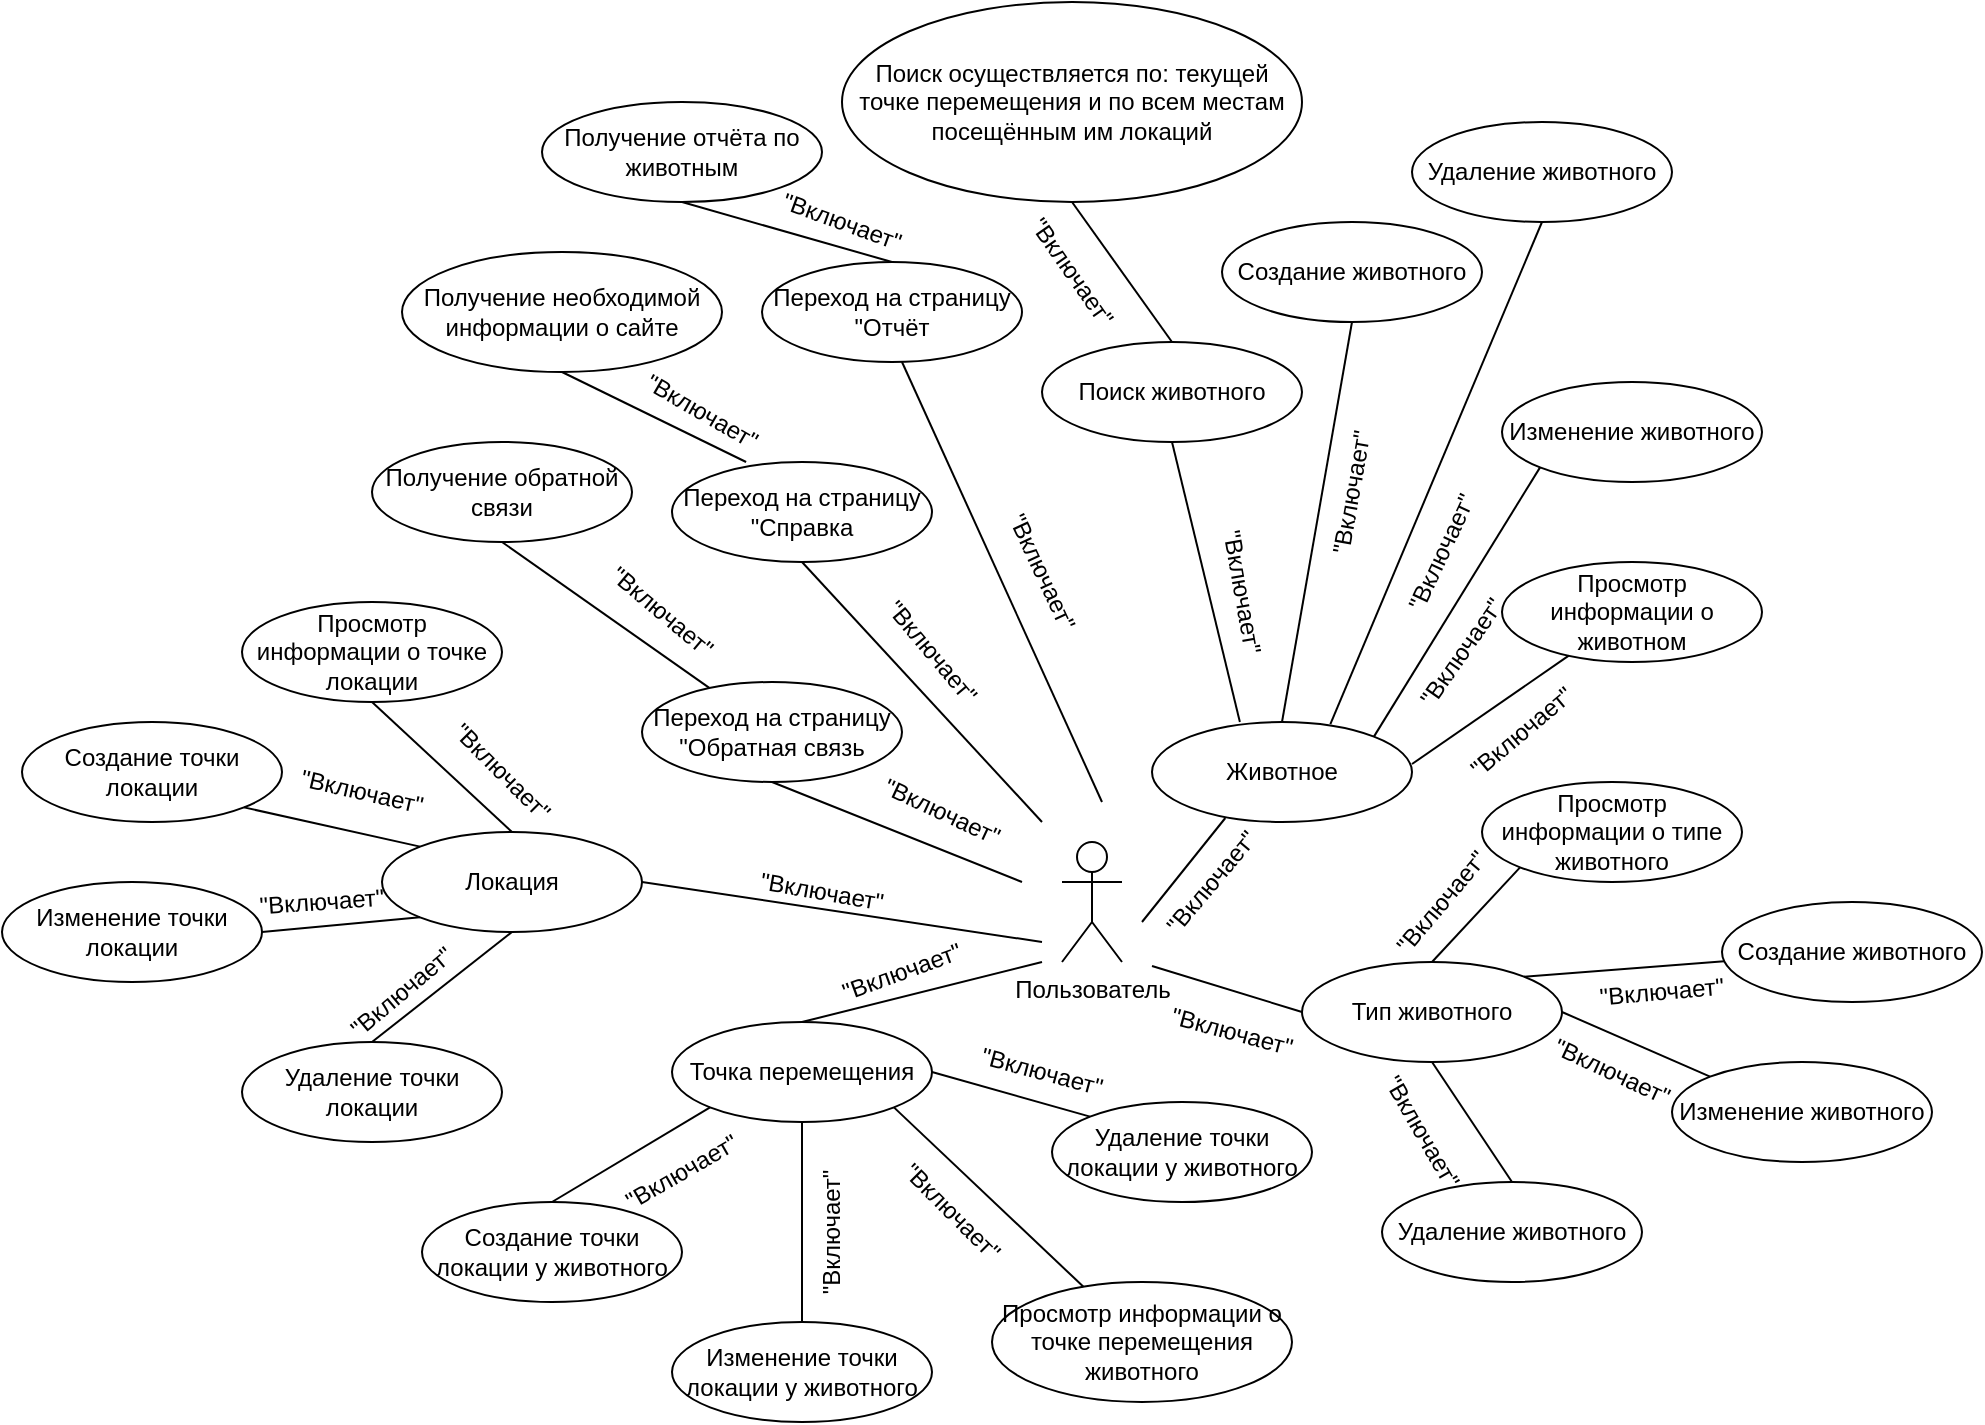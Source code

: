 <mxfile version="21.3.7" type="device">
  <diagram name="Страница 1" id="AlWjFvV_yQSTGhxQlN06">
    <mxGraphModel dx="1434" dy="1923" grid="1" gridSize="10" guides="1" tooltips="1" connect="1" arrows="1" fold="1" page="1" pageScale="1" pageWidth="827" pageHeight="1169" math="0" shadow="0">
      <root>
        <mxCell id="0" />
        <mxCell id="1" parent="0" />
        <mxCell id="DFxk23uKk1N8A2w4wF_O-1" value="Пользователь" style="shape=umlActor;verticalLabelPosition=bottom;verticalAlign=top;html=1;outlineConnect=0;" parent="1" vertex="1">
          <mxGeometry x="840" y="120" width="30" height="60" as="geometry" />
        </mxCell>
        <mxCell id="sWBcIhw8JRlHLq3hAACJ-28" value="Животное" style="ellipse;whiteSpace=wrap;html=1;" parent="1" vertex="1">
          <mxGeometry x="885" y="60" width="130" height="50" as="geometry" />
        </mxCell>
        <mxCell id="sWBcIhw8JRlHLq3hAACJ-43" value="Просмотр информации о животном" style="ellipse;whiteSpace=wrap;html=1;" parent="1" vertex="1">
          <mxGeometry x="1060" y="-20" width="130" height="50" as="geometry" />
        </mxCell>
        <mxCell id="sWBcIhw8JRlHLq3hAACJ-44" value="&quot;Включает&quot;" style="text;html=1;strokeColor=none;fillColor=none;align=center;verticalAlign=middle;whiteSpace=wrap;rounded=0;rotation=-50;" parent="1" vertex="1">
          <mxGeometry x="885" y="125" width="60" height="30" as="geometry" />
        </mxCell>
        <mxCell id="sWBcIhw8JRlHLq3hAACJ-45" value="" style="endArrow=none;html=1;rounded=0;exitX=0.282;exitY=0.96;exitDx=0;exitDy=0;exitPerimeter=0;" parent="1" source="sWBcIhw8JRlHLq3hAACJ-28" edge="1">
          <mxGeometry width="50" height="50" relative="1" as="geometry">
            <mxPoint x="940" y="100" as="sourcePoint" />
            <mxPoint x="880" y="160" as="targetPoint" />
          </mxGeometry>
        </mxCell>
        <mxCell id="sWBcIhw8JRlHLq3hAACJ-47" value="" style="endArrow=none;html=1;rounded=0;" parent="1" source="sWBcIhw8JRlHLq3hAACJ-43" edge="1">
          <mxGeometry width="50" height="50" relative="1" as="geometry">
            <mxPoint x="1057" y="29" as="sourcePoint" />
            <mxPoint x="1015" y="81" as="targetPoint" />
          </mxGeometry>
        </mxCell>
        <mxCell id="sWBcIhw8JRlHLq3hAACJ-50" value="&quot;Включает&quot;" style="text;html=1;strokeColor=none;fillColor=none;align=center;verticalAlign=middle;whiteSpace=wrap;rounded=0;rotation=-40;" parent="1" vertex="1">
          <mxGeometry x="1040" y="50" width="60" height="30" as="geometry" />
        </mxCell>
        <mxCell id="sWBcIhw8JRlHLq3hAACJ-51" value="Поиск животного" style="ellipse;whiteSpace=wrap;html=1;" parent="1" vertex="1">
          <mxGeometry x="830" y="-130" width="130" height="50" as="geometry" />
        </mxCell>
        <mxCell id="sWBcIhw8JRlHLq3hAACJ-52" value="Удаление животного" style="ellipse;whiteSpace=wrap;html=1;" parent="1" vertex="1">
          <mxGeometry x="1015" y="-240" width="130" height="50" as="geometry" />
        </mxCell>
        <mxCell id="sWBcIhw8JRlHLq3hAACJ-53" value="Создание животного" style="ellipse;whiteSpace=wrap;html=1;" parent="1" vertex="1">
          <mxGeometry x="920" y="-190" width="130" height="50" as="geometry" />
        </mxCell>
        <mxCell id="sWBcIhw8JRlHLq3hAACJ-54" value="Изменение животного" style="ellipse;whiteSpace=wrap;html=1;" parent="1" vertex="1">
          <mxGeometry x="1060" y="-110" width="130" height="50" as="geometry" />
        </mxCell>
        <mxCell id="sWBcIhw8JRlHLq3hAACJ-56" value="" style="endArrow=none;html=1;rounded=0;entryX=0.338;entryY=0;entryDx=0;entryDy=0;entryPerimeter=0;exitX=0.5;exitY=1;exitDx=0;exitDy=0;" parent="1" source="sWBcIhw8JRlHLq3hAACJ-51" target="sWBcIhw8JRlHLq3hAACJ-28" edge="1">
          <mxGeometry width="50" height="50" relative="1" as="geometry">
            <mxPoint x="1000" y="10" as="sourcePoint" />
            <mxPoint x="922" y="64" as="targetPoint" />
          </mxGeometry>
        </mxCell>
        <mxCell id="sWBcIhw8JRlHLq3hAACJ-58" value="" style="endArrow=none;html=1;rounded=0;entryX=0.5;entryY=0;entryDx=0;entryDy=0;exitX=0.5;exitY=1;exitDx=0;exitDy=0;" parent="1" source="sWBcIhw8JRlHLq3hAACJ-53" target="sWBcIhw8JRlHLq3hAACJ-28" edge="1">
          <mxGeometry width="50" height="50" relative="1" as="geometry">
            <mxPoint x="990" y="-140" as="sourcePoint" />
            <mxPoint x="1045" y="111" as="targetPoint" />
          </mxGeometry>
        </mxCell>
        <mxCell id="sWBcIhw8JRlHLq3hAACJ-60" value="" style="endArrow=none;html=1;rounded=0;entryX=0.686;entryY=0.022;entryDx=0;entryDy=0;exitX=0.5;exitY=1;exitDx=0;exitDy=0;entryPerimeter=0;" parent="1" source="sWBcIhw8JRlHLq3hAACJ-52" target="sWBcIhw8JRlHLq3hAACJ-28" edge="1">
          <mxGeometry width="50" height="50" relative="1" as="geometry">
            <mxPoint x="995" y="-130" as="sourcePoint" />
            <mxPoint x="977" y="71" as="targetPoint" />
          </mxGeometry>
        </mxCell>
        <mxCell id="sWBcIhw8JRlHLq3hAACJ-61" value="" style="endArrow=none;html=1;rounded=0;entryX=1;entryY=0;entryDx=0;entryDy=0;exitX=0;exitY=1;exitDx=0;exitDy=0;" parent="1" source="sWBcIhw8JRlHLq3hAACJ-54" target="sWBcIhw8JRlHLq3hAACJ-28" edge="1">
          <mxGeometry width="50" height="50" relative="1" as="geometry">
            <mxPoint x="1090" y="-180" as="sourcePoint" />
            <mxPoint x="981" y="73" as="targetPoint" />
          </mxGeometry>
        </mxCell>
        <mxCell id="sWBcIhw8JRlHLq3hAACJ-65" value="&quot;Включает&quot;" style="text;html=1;strokeColor=none;fillColor=none;align=center;verticalAlign=middle;whiteSpace=wrap;rounded=0;rotation=80;" parent="1" vertex="1">
          <mxGeometry x="900" y="-20" width="60" height="30" as="geometry" />
        </mxCell>
        <mxCell id="sWBcIhw8JRlHLq3hAACJ-70" value="&quot;Включает&quot;" style="text;html=1;strokeColor=none;fillColor=none;align=center;verticalAlign=middle;whiteSpace=wrap;rounded=0;rotation=-65;" parent="1" vertex="1">
          <mxGeometry x="1000" y="-40" width="60" height="30" as="geometry" />
        </mxCell>
        <mxCell id="sWBcIhw8JRlHLq3hAACJ-71" value="&quot;Включает&quot;" style="text;html=1;strokeColor=none;fillColor=none;align=center;verticalAlign=middle;whiteSpace=wrap;rounded=0;rotation=-55;" parent="1" vertex="1">
          <mxGeometry x="1010" y="10" width="60" height="30" as="geometry" />
        </mxCell>
        <mxCell id="sWBcIhw8JRlHLq3hAACJ-77" value="Поиск осуществляется по: текущей точке перемещения и по всем местам посещённым им локаций" style="ellipse;whiteSpace=wrap;html=1;" parent="1" vertex="1">
          <mxGeometry x="730" y="-300" width="230" height="100" as="geometry" />
        </mxCell>
        <mxCell id="sWBcIhw8JRlHLq3hAACJ-78" value="" style="endArrow=none;html=1;rounded=0;entryX=0.5;entryY=0;entryDx=0;entryDy=0;exitX=0.5;exitY=1;exitDx=0;exitDy=0;" parent="1" source="sWBcIhw8JRlHLq3hAACJ-77" target="sWBcIhw8JRlHLq3hAACJ-51" edge="1">
          <mxGeometry width="50" height="50" relative="1" as="geometry">
            <mxPoint x="815" y="-170" as="sourcePoint" />
            <mxPoint x="849" y="-30" as="targetPoint" />
          </mxGeometry>
        </mxCell>
        <mxCell id="kHsEzfDUYx1Xh5ohAl7D-1" value="&quot;Включает&quot;" style="text;html=1;strokeColor=none;fillColor=none;align=center;verticalAlign=middle;whiteSpace=wrap;rounded=0;rotation=55;" parent="1" vertex="1">
          <mxGeometry x="815" y="-180" width="60" height="30" as="geometry" />
        </mxCell>
        <mxCell id="kHsEzfDUYx1Xh5ohAl7D-2" value="&quot;Включает&quot;" style="text;html=1;strokeColor=none;fillColor=none;align=center;verticalAlign=middle;whiteSpace=wrap;rounded=0;rotation=-80;" parent="1" vertex="1">
          <mxGeometry x="955" y="-70" width="60" height="30" as="geometry" />
        </mxCell>
        <mxCell id="kHsEzfDUYx1Xh5ohAl7D-3" value="Тип животного" style="ellipse;whiteSpace=wrap;html=1;" parent="1" vertex="1">
          <mxGeometry x="960" y="180" width="130" height="50" as="geometry" />
        </mxCell>
        <mxCell id="kHsEzfDUYx1Xh5ohAl7D-4" value="" style="endArrow=none;html=1;rounded=0;exitX=0;exitY=0.5;exitDx=0;exitDy=0;" parent="1" source="kHsEzfDUYx1Xh5ohAl7D-3" edge="1">
          <mxGeometry width="50" height="50" relative="1" as="geometry">
            <mxPoint x="927" y="130" as="sourcePoint" />
            <mxPoint x="885" y="182" as="targetPoint" />
          </mxGeometry>
        </mxCell>
        <mxCell id="kHsEzfDUYx1Xh5ohAl7D-5" value="&quot;Включает&quot;" style="text;html=1;strokeColor=none;fillColor=none;align=center;verticalAlign=middle;whiteSpace=wrap;rounded=0;rotation=15;" parent="1" vertex="1">
          <mxGeometry x="895" y="200" width="60" height="30" as="geometry" />
        </mxCell>
        <mxCell id="kHsEzfDUYx1Xh5ohAl7D-6" value="" style="endArrow=none;html=1;rounded=0;exitX=0;exitY=1;exitDx=0;exitDy=0;entryX=0.5;entryY=0;entryDx=0;entryDy=0;" parent="1" source="kHsEzfDUYx1Xh5ohAl7D-7" target="kHsEzfDUYx1Xh5ohAl7D-3" edge="1">
          <mxGeometry width="50" height="50" relative="1" as="geometry">
            <mxPoint x="1220" y="140" as="sourcePoint" />
            <mxPoint x="1160" y="200" as="targetPoint" />
          </mxGeometry>
        </mxCell>
        <mxCell id="kHsEzfDUYx1Xh5ohAl7D-7" value="Просмотр информации о типе животного" style="ellipse;whiteSpace=wrap;html=1;" parent="1" vertex="1">
          <mxGeometry x="1050" y="90" width="130" height="50" as="geometry" />
        </mxCell>
        <mxCell id="kHsEzfDUYx1Xh5ohAl7D-8" value="&quot;Включает&quot;" style="text;html=1;strokeColor=none;fillColor=none;align=center;verticalAlign=middle;whiteSpace=wrap;rounded=0;rotation=-50;" parent="1" vertex="1">
          <mxGeometry x="1000" y="135" width="60" height="30" as="geometry" />
        </mxCell>
        <mxCell id="kHsEzfDUYx1Xh5ohAl7D-11" value="Создание животного" style="ellipse;whiteSpace=wrap;html=1;" parent="1" vertex="1">
          <mxGeometry x="1170" y="150" width="130" height="50" as="geometry" />
        </mxCell>
        <mxCell id="kHsEzfDUYx1Xh5ohAl7D-12" value="Изменение животного" style="ellipse;whiteSpace=wrap;html=1;" parent="1" vertex="1">
          <mxGeometry x="1145" y="230" width="130" height="50" as="geometry" />
        </mxCell>
        <mxCell id="kHsEzfDUYx1Xh5ohAl7D-13" value="Удаление животного" style="ellipse;whiteSpace=wrap;html=1;" parent="1" vertex="1">
          <mxGeometry x="1000" y="290" width="130" height="50" as="geometry" />
        </mxCell>
        <mxCell id="kHsEzfDUYx1Xh5ohAl7D-15" value="" style="endArrow=none;html=1;rounded=0;exitX=0.5;exitY=0;exitDx=0;exitDy=0;entryX=0.5;entryY=1;entryDx=0;entryDy=0;" parent="1" source="kHsEzfDUYx1Xh5ohAl7D-13" target="kHsEzfDUYx1Xh5ohAl7D-3" edge="1">
          <mxGeometry width="50" height="50" relative="1" as="geometry">
            <mxPoint x="1090" y="280" as="sourcePoint" />
            <mxPoint x="1015" y="257" as="targetPoint" />
          </mxGeometry>
        </mxCell>
        <mxCell id="kHsEzfDUYx1Xh5ohAl7D-16" value="" style="endArrow=none;html=1;rounded=0;exitX=0;exitY=0;exitDx=0;exitDy=0;entryX=1;entryY=0.5;entryDx=0;entryDy=0;" parent="1" source="kHsEzfDUYx1Xh5ohAl7D-12" target="kHsEzfDUYx1Xh5ohAl7D-3" edge="1">
          <mxGeometry width="50" height="50" relative="1" as="geometry">
            <mxPoint x="1055" y="280" as="sourcePoint" />
            <mxPoint x="1035" y="240" as="targetPoint" />
          </mxGeometry>
        </mxCell>
        <mxCell id="kHsEzfDUYx1Xh5ohAl7D-17" value="" style="endArrow=none;html=1;rounded=0;entryX=1;entryY=0;entryDx=0;entryDy=0;" parent="1" source="kHsEzfDUYx1Xh5ohAl7D-11" target="kHsEzfDUYx1Xh5ohAl7D-3" edge="1">
          <mxGeometry width="50" height="50" relative="1" as="geometry">
            <mxPoint x="1117.5" y="173" as="sourcePoint" />
            <mxPoint x="1042.5" y="150" as="targetPoint" />
          </mxGeometry>
        </mxCell>
        <mxCell id="kHsEzfDUYx1Xh5ohAl7D-18" value="&quot;Включает&quot;" style="text;html=1;strokeColor=none;fillColor=none;align=center;verticalAlign=middle;whiteSpace=wrap;rounded=0;rotation=-5;" parent="1" vertex="1">
          <mxGeometry x="1110" y="180" width="60" height="30" as="geometry" />
        </mxCell>
        <mxCell id="kHsEzfDUYx1Xh5ohAl7D-19" value="&quot;Включает&quot;" style="text;html=1;strokeColor=none;fillColor=none;align=center;verticalAlign=middle;whiteSpace=wrap;rounded=0;rotation=60;" parent="1" vertex="1">
          <mxGeometry x="990" y="250" width="60" height="30" as="geometry" />
        </mxCell>
        <mxCell id="kHsEzfDUYx1Xh5ohAl7D-20" value="&quot;Включает&quot;" style="text;html=1;strokeColor=none;fillColor=none;align=center;verticalAlign=middle;whiteSpace=wrap;rounded=0;rotation=25;" parent="1" vertex="1">
          <mxGeometry x="1085" y="220" width="60" height="30" as="geometry" />
        </mxCell>
        <mxCell id="kHsEzfDUYx1Xh5ohAl7D-21" value="Локация" style="ellipse;whiteSpace=wrap;html=1;" parent="1" vertex="1">
          <mxGeometry x="500" y="115" width="130" height="50" as="geometry" />
        </mxCell>
        <mxCell id="kHsEzfDUYx1Xh5ohAl7D-22" value="" style="endArrow=none;html=1;rounded=0;exitX=1;exitY=0.5;exitDx=0;exitDy=0;" parent="1" source="kHsEzfDUYx1Xh5ohAl7D-21" edge="1">
          <mxGeometry width="50" height="50" relative="1" as="geometry">
            <mxPoint x="875" y="135" as="sourcePoint" />
            <mxPoint x="830" y="170" as="targetPoint" />
          </mxGeometry>
        </mxCell>
        <mxCell id="kHsEzfDUYx1Xh5ohAl7D-24" value="Просмотр информации о точке локации" style="ellipse;whiteSpace=wrap;html=1;" parent="1" vertex="1">
          <mxGeometry x="430" width="130" height="50" as="geometry" />
        </mxCell>
        <mxCell id="kHsEzfDUYx1Xh5ohAl7D-25" value="Создание точки локации" style="ellipse;whiteSpace=wrap;html=1;" parent="1" vertex="1">
          <mxGeometry x="320" y="60" width="130" height="50" as="geometry" />
        </mxCell>
        <mxCell id="kHsEzfDUYx1Xh5ohAl7D-26" value="Изменение точки локации" style="ellipse;whiteSpace=wrap;html=1;" parent="1" vertex="1">
          <mxGeometry x="310" y="140" width="130" height="50" as="geometry" />
        </mxCell>
        <mxCell id="kHsEzfDUYx1Xh5ohAl7D-27" value="Удаление точки локации" style="ellipse;whiteSpace=wrap;html=1;" parent="1" vertex="1">
          <mxGeometry x="430" y="220" width="130" height="50" as="geometry" />
        </mxCell>
        <mxCell id="kHsEzfDUYx1Xh5ohAl7D-28" value="" style="endArrow=none;html=1;rounded=0;entryX=0.5;entryY=1;entryDx=0;entryDy=0;exitX=0.5;exitY=0;exitDx=0;exitDy=0;" parent="1" source="kHsEzfDUYx1Xh5ohAl7D-21" target="kHsEzfDUYx1Xh5ohAl7D-24" edge="1">
          <mxGeometry width="50" height="50" relative="1" as="geometry">
            <mxPoint x="660" y="130" as="sourcePoint" />
            <mxPoint x="580" y="60" as="targetPoint" />
          </mxGeometry>
        </mxCell>
        <mxCell id="kHsEzfDUYx1Xh5ohAl7D-30" value="&quot;Включает&quot;" style="text;html=1;strokeColor=none;fillColor=none;align=center;verticalAlign=middle;whiteSpace=wrap;rounded=0;rotation=45;" parent="1" vertex="1">
          <mxGeometry x="530" y="70" width="60" height="30" as="geometry" />
        </mxCell>
        <mxCell id="kHsEzfDUYx1Xh5ohAl7D-32" value="" style="endArrow=none;html=1;rounded=0;entryX=1;entryY=1;entryDx=0;entryDy=0;exitX=0;exitY=0;exitDx=0;exitDy=0;" parent="1" source="kHsEzfDUYx1Xh5ohAl7D-21" target="kHsEzfDUYx1Xh5ohAl7D-25" edge="1">
          <mxGeometry width="50" height="50" relative="1" as="geometry">
            <mxPoint x="575" y="125" as="sourcePoint" />
            <mxPoint x="505" y="60" as="targetPoint" />
          </mxGeometry>
        </mxCell>
        <mxCell id="kHsEzfDUYx1Xh5ohAl7D-33" value="" style="endArrow=none;html=1;rounded=0;entryX=1;entryY=0.5;entryDx=0;entryDy=0;exitX=0;exitY=1;exitDx=0;exitDy=0;" parent="1" source="kHsEzfDUYx1Xh5ohAl7D-21" target="kHsEzfDUYx1Xh5ohAl7D-26" edge="1">
          <mxGeometry width="50" height="50" relative="1" as="geometry">
            <mxPoint x="529" y="132" as="sourcePoint" />
            <mxPoint x="460" y="105" as="targetPoint" />
          </mxGeometry>
        </mxCell>
        <mxCell id="kHsEzfDUYx1Xh5ohAl7D-34" value="" style="endArrow=none;html=1;rounded=0;entryX=0.5;entryY=0;entryDx=0;entryDy=0;exitX=0.5;exitY=1;exitDx=0;exitDy=0;" parent="1" source="kHsEzfDUYx1Xh5ohAl7D-21" target="kHsEzfDUYx1Xh5ohAl7D-27" edge="1">
          <mxGeometry width="50" height="50" relative="1" as="geometry">
            <mxPoint x="529" y="168" as="sourcePoint" />
            <mxPoint x="450" y="215" as="targetPoint" />
          </mxGeometry>
        </mxCell>
        <mxCell id="kHsEzfDUYx1Xh5ohAl7D-35" value="&quot;Включает&quot;" style="text;html=1;strokeColor=none;fillColor=none;align=center;verticalAlign=middle;whiteSpace=wrap;rounded=0;rotation=13;" parent="1" vertex="1">
          <mxGeometry x="460" y="80" width="60" height="30" as="geometry" />
        </mxCell>
        <mxCell id="kHsEzfDUYx1Xh5ohAl7D-36" value="&quot;Включает&quot;" style="text;html=1;strokeColor=none;fillColor=none;align=center;verticalAlign=middle;whiteSpace=wrap;rounded=0;rotation=-4;" parent="1" vertex="1">
          <mxGeometry x="440" y="135" width="60" height="30" as="geometry" />
        </mxCell>
        <mxCell id="kHsEzfDUYx1Xh5ohAl7D-37" value="&quot;Включает&quot;" style="text;html=1;strokeColor=none;fillColor=none;align=center;verticalAlign=middle;whiteSpace=wrap;rounded=0;rotation=-40;" parent="1" vertex="1">
          <mxGeometry x="480" y="180" width="60" height="30" as="geometry" />
        </mxCell>
        <mxCell id="kHsEzfDUYx1Xh5ohAl7D-39" value="" style="endArrow=none;html=1;rounded=0;exitX=0.5;exitY=0;exitDx=0;exitDy=0;" parent="1" source="kHsEzfDUYx1Xh5ohAl7D-40" edge="1">
          <mxGeometry width="50" height="50" relative="1" as="geometry">
            <mxPoint x="710" y="220" as="sourcePoint" />
            <mxPoint x="830" y="180" as="targetPoint" />
          </mxGeometry>
        </mxCell>
        <mxCell id="kHsEzfDUYx1Xh5ohAl7D-40" value="Точка перемещения" style="ellipse;whiteSpace=wrap;html=1;" parent="1" vertex="1">
          <mxGeometry x="645" y="210" width="130" height="50" as="geometry" />
        </mxCell>
        <mxCell id="kHsEzfDUYx1Xh5ohAl7D-41" value="Просмотр информации о точке перемещения животного" style="ellipse;whiteSpace=wrap;html=1;" parent="1" vertex="1">
          <mxGeometry x="805" y="340" width="150" height="60" as="geometry" />
        </mxCell>
        <mxCell id="kHsEzfDUYx1Xh5ohAl7D-42" value="Создание точки локации у животного" style="ellipse;whiteSpace=wrap;html=1;" parent="1" vertex="1">
          <mxGeometry x="520" y="300" width="130" height="50" as="geometry" />
        </mxCell>
        <mxCell id="kHsEzfDUYx1Xh5ohAl7D-43" value="Изменение точки локации у животного" style="ellipse;whiteSpace=wrap;html=1;" parent="1" vertex="1">
          <mxGeometry x="645" y="360" width="130" height="50" as="geometry" />
        </mxCell>
        <mxCell id="kHsEzfDUYx1Xh5ohAl7D-44" value="Удаление точки локации у животного" style="ellipse;whiteSpace=wrap;html=1;" parent="1" vertex="1">
          <mxGeometry x="835" y="250" width="130" height="50" as="geometry" />
        </mxCell>
        <mxCell id="kHsEzfDUYx1Xh5ohAl7D-45" value="" style="endArrow=none;html=1;rounded=0;exitX=0;exitY=1;exitDx=0;exitDy=0;entryX=0.5;entryY=0;entryDx=0;entryDy=0;" parent="1" source="kHsEzfDUYx1Xh5ohAl7D-40" target="kHsEzfDUYx1Xh5ohAl7D-42" edge="1">
          <mxGeometry width="50" height="50" relative="1" as="geometry">
            <mxPoint x="680" y="340" as="sourcePoint" />
            <mxPoint x="800" y="310" as="targetPoint" />
          </mxGeometry>
        </mxCell>
        <mxCell id="kHsEzfDUYx1Xh5ohAl7D-46" value="" style="endArrow=none;html=1;rounded=0;exitX=0.5;exitY=1;exitDx=0;exitDy=0;entryX=0.5;entryY=0;entryDx=0;entryDy=0;" parent="1" source="kHsEzfDUYx1Xh5ohAl7D-40" target="kHsEzfDUYx1Xh5ohAl7D-43" edge="1">
          <mxGeometry width="50" height="50" relative="1" as="geometry">
            <mxPoint x="674" y="263" as="sourcePoint" />
            <mxPoint x="595" y="310" as="targetPoint" />
          </mxGeometry>
        </mxCell>
        <mxCell id="kHsEzfDUYx1Xh5ohAl7D-47" value="" style="endArrow=none;html=1;rounded=0;exitX=1;exitY=0.5;exitDx=0;exitDy=0;entryX=0;entryY=0;entryDx=0;entryDy=0;" parent="1" source="kHsEzfDUYx1Xh5ohAl7D-40" target="kHsEzfDUYx1Xh5ohAl7D-44" edge="1">
          <mxGeometry width="50" height="50" relative="1" as="geometry">
            <mxPoint x="720" y="270" as="sourcePoint" />
            <mxPoint x="720" y="370" as="targetPoint" />
          </mxGeometry>
        </mxCell>
        <mxCell id="kHsEzfDUYx1Xh5ohAl7D-48" value="" style="endArrow=none;html=1;rounded=0;exitX=1;exitY=1;exitDx=0;exitDy=0;" parent="1" source="kHsEzfDUYx1Xh5ohAl7D-40" target="kHsEzfDUYx1Xh5ohAl7D-41" edge="1">
          <mxGeometry width="50" height="50" relative="1" as="geometry">
            <mxPoint x="785" y="245" as="sourcePoint" />
            <mxPoint x="864" y="267" as="targetPoint" />
          </mxGeometry>
        </mxCell>
        <mxCell id="kHsEzfDUYx1Xh5ohAl7D-49" value="&quot;Включает&quot;" style="text;html=1;strokeColor=none;fillColor=none;align=center;verticalAlign=middle;whiteSpace=wrap;rounded=0;rotation=-20;" parent="1" vertex="1">
          <mxGeometry x="730" y="170" width="60" height="30" as="geometry" />
        </mxCell>
        <mxCell id="kHsEzfDUYx1Xh5ohAl7D-50" value="&quot;Включает&quot;" style="text;html=1;strokeColor=none;fillColor=none;align=center;verticalAlign=middle;whiteSpace=wrap;rounded=0;rotation=-30;" parent="1" vertex="1">
          <mxGeometry x="620" y="270" width="60" height="30" as="geometry" />
        </mxCell>
        <mxCell id="kHsEzfDUYx1Xh5ohAl7D-51" value="&quot;Включает&quot;" style="text;html=1;strokeColor=none;fillColor=none;align=center;verticalAlign=middle;whiteSpace=wrap;rounded=0;rotation=-90;" parent="1" vertex="1">
          <mxGeometry x="695" y="300" width="60" height="30" as="geometry" />
        </mxCell>
        <mxCell id="kHsEzfDUYx1Xh5ohAl7D-53" value="&quot;Включает&quot;" style="text;html=1;strokeColor=none;fillColor=none;align=center;verticalAlign=middle;whiteSpace=wrap;rounded=0;rotation=45;" parent="1" vertex="1">
          <mxGeometry x="755" y="290" width="60" height="30" as="geometry" />
        </mxCell>
        <mxCell id="kHsEzfDUYx1Xh5ohAl7D-54" value="&quot;Включает&quot;" style="text;html=1;strokeColor=none;fillColor=none;align=center;verticalAlign=middle;whiteSpace=wrap;rounded=0;rotation=15;" parent="1" vertex="1">
          <mxGeometry x="800" y="220.0" width="60" height="30" as="geometry" />
        </mxCell>
        <mxCell id="8qBaJcS-SmEbunNHXZUq-1" value="Переход на страницу &quot;Обратная связь" style="ellipse;whiteSpace=wrap;html=1;" vertex="1" parent="1">
          <mxGeometry x="630" y="40" width="130" height="50" as="geometry" />
        </mxCell>
        <mxCell id="8qBaJcS-SmEbunNHXZUq-2" value="" style="endArrow=none;html=1;rounded=0;exitX=0.5;exitY=1;exitDx=0;exitDy=0;" edge="1" parent="1" source="8qBaJcS-SmEbunNHXZUq-1">
          <mxGeometry width="50" height="50" relative="1" as="geometry">
            <mxPoint x="640" y="150" as="sourcePoint" />
            <mxPoint x="820" y="140" as="targetPoint" />
          </mxGeometry>
        </mxCell>
        <mxCell id="8qBaJcS-SmEbunNHXZUq-3" value="&quot;Включает&quot;" style="text;html=1;strokeColor=none;fillColor=none;align=center;verticalAlign=middle;whiteSpace=wrap;rounded=0;rotation=10;" vertex="1" parent="1">
          <mxGeometry x="690" y="130" width="60" height="30" as="geometry" />
        </mxCell>
        <mxCell id="8qBaJcS-SmEbunNHXZUq-6" value="&quot;Включает&quot;" style="text;html=1;strokeColor=none;fillColor=none;align=center;verticalAlign=middle;whiteSpace=wrap;rounded=0;rotation=25;" vertex="1" parent="1">
          <mxGeometry x="750" y="90" width="60" height="30" as="geometry" />
        </mxCell>
        <mxCell id="8qBaJcS-SmEbunNHXZUq-7" value="Переход на страницу &quot;Справка" style="ellipse;whiteSpace=wrap;html=1;" vertex="1" parent="1">
          <mxGeometry x="645" y="-70" width="130" height="50" as="geometry" />
        </mxCell>
        <mxCell id="8qBaJcS-SmEbunNHXZUq-8" value="Переход на страницу &quot;Отчёт" style="ellipse;whiteSpace=wrap;html=1;" vertex="1" parent="1">
          <mxGeometry x="690" y="-170" width="130" height="50" as="geometry" />
        </mxCell>
        <mxCell id="8qBaJcS-SmEbunNHXZUq-9" value="" style="endArrow=none;html=1;rounded=0;exitX=0.5;exitY=1;exitDx=0;exitDy=0;" edge="1" parent="1" source="8qBaJcS-SmEbunNHXZUq-7">
          <mxGeometry width="50" height="50" relative="1" as="geometry">
            <mxPoint x="705" y="100" as="sourcePoint" />
            <mxPoint x="830" y="110" as="targetPoint" />
          </mxGeometry>
        </mxCell>
        <mxCell id="8qBaJcS-SmEbunNHXZUq-10" value="" style="endArrow=none;html=1;rounded=0;" edge="1" parent="1">
          <mxGeometry width="50" height="50" relative="1" as="geometry">
            <mxPoint x="760" y="-120" as="sourcePoint" />
            <mxPoint x="860" y="100" as="targetPoint" />
          </mxGeometry>
        </mxCell>
        <mxCell id="8qBaJcS-SmEbunNHXZUq-12" value="&quot;Включает&quot;" style="text;html=1;strokeColor=none;fillColor=none;align=center;verticalAlign=middle;whiteSpace=wrap;rounded=0;rotation=50;" vertex="1" parent="1">
          <mxGeometry x="745" y="10" width="60" height="30" as="geometry" />
        </mxCell>
        <mxCell id="8qBaJcS-SmEbunNHXZUq-14" value="&quot;Включает&quot;" style="text;html=1;strokeColor=none;fillColor=none;align=center;verticalAlign=middle;whiteSpace=wrap;rounded=0;rotation=65;" vertex="1" parent="1">
          <mxGeometry x="800" y="-30" width="60" height="30" as="geometry" />
        </mxCell>
        <mxCell id="8qBaJcS-SmEbunNHXZUq-15" value="" style="endArrow=none;html=1;rounded=0;entryX=0.5;entryY=1;entryDx=0;entryDy=0;" edge="1" parent="1" source="8qBaJcS-SmEbunNHXZUq-1" target="8qBaJcS-SmEbunNHXZUq-16">
          <mxGeometry width="50" height="50" relative="1" as="geometry">
            <mxPoint x="705" y="100" as="sourcePoint" />
            <mxPoint x="600" y="-20" as="targetPoint" />
          </mxGeometry>
        </mxCell>
        <mxCell id="8qBaJcS-SmEbunNHXZUq-16" value="Получение обратной связи" style="ellipse;whiteSpace=wrap;html=1;" vertex="1" parent="1">
          <mxGeometry x="495" y="-80" width="130" height="50" as="geometry" />
        </mxCell>
        <mxCell id="8qBaJcS-SmEbunNHXZUq-17" value="&quot;Включает&quot;" style="text;html=1;strokeColor=none;fillColor=none;align=center;verticalAlign=middle;whiteSpace=wrap;rounded=0;rotation=40;" vertex="1" parent="1">
          <mxGeometry x="610" y="-10" width="60" height="30" as="geometry" />
        </mxCell>
        <mxCell id="8qBaJcS-SmEbunNHXZUq-18" value="" style="endArrow=none;html=1;rounded=0;entryX=0.285;entryY=0;entryDx=0;entryDy=0;entryPerimeter=0;exitX=0.5;exitY=1;exitDx=0;exitDy=0;" edge="1" parent="1" source="8qBaJcS-SmEbunNHXZUq-19" target="8qBaJcS-SmEbunNHXZUq-7">
          <mxGeometry width="50" height="50" relative="1" as="geometry">
            <mxPoint x="650" y="-130" as="sourcePoint" />
            <mxPoint x="870" y="110" as="targetPoint" />
          </mxGeometry>
        </mxCell>
        <mxCell id="8qBaJcS-SmEbunNHXZUq-19" value="Получение необходимой информации о сайте" style="ellipse;whiteSpace=wrap;html=1;" vertex="1" parent="1">
          <mxGeometry x="510" y="-175" width="160" height="60" as="geometry" />
        </mxCell>
        <mxCell id="8qBaJcS-SmEbunNHXZUq-20" value="" style="endArrow=none;html=1;rounded=0;entryX=0.5;entryY=0;entryDx=0;entryDy=0;exitX=0.5;exitY=1;exitDx=0;exitDy=0;" edge="1" parent="1" source="8qBaJcS-SmEbunNHXZUq-21" target="8qBaJcS-SmEbunNHXZUq-8">
          <mxGeometry width="50" height="50" relative="1" as="geometry">
            <mxPoint x="690" y="-220" as="sourcePoint" />
            <mxPoint x="870" y="110" as="targetPoint" />
          </mxGeometry>
        </mxCell>
        <mxCell id="8qBaJcS-SmEbunNHXZUq-21" value="Получение отчёта по животным" style="ellipse;whiteSpace=wrap;html=1;" vertex="1" parent="1">
          <mxGeometry x="580" y="-250" width="140" height="50" as="geometry" />
        </mxCell>
        <mxCell id="8qBaJcS-SmEbunNHXZUq-22" value="&quot;Включает&quot;" style="text;html=1;strokeColor=none;fillColor=none;align=center;verticalAlign=middle;whiteSpace=wrap;rounded=0;rotation=30;" vertex="1" parent="1">
          <mxGeometry x="630" y="-110" width="60" height="30" as="geometry" />
        </mxCell>
        <mxCell id="8qBaJcS-SmEbunNHXZUq-23" value="&quot;Включает&quot;" style="text;html=1;strokeColor=none;fillColor=none;align=center;verticalAlign=middle;whiteSpace=wrap;rounded=0;rotation=20;" vertex="1" parent="1">
          <mxGeometry x="700" y="-205" width="60" height="30" as="geometry" />
        </mxCell>
      </root>
    </mxGraphModel>
  </diagram>
</mxfile>

